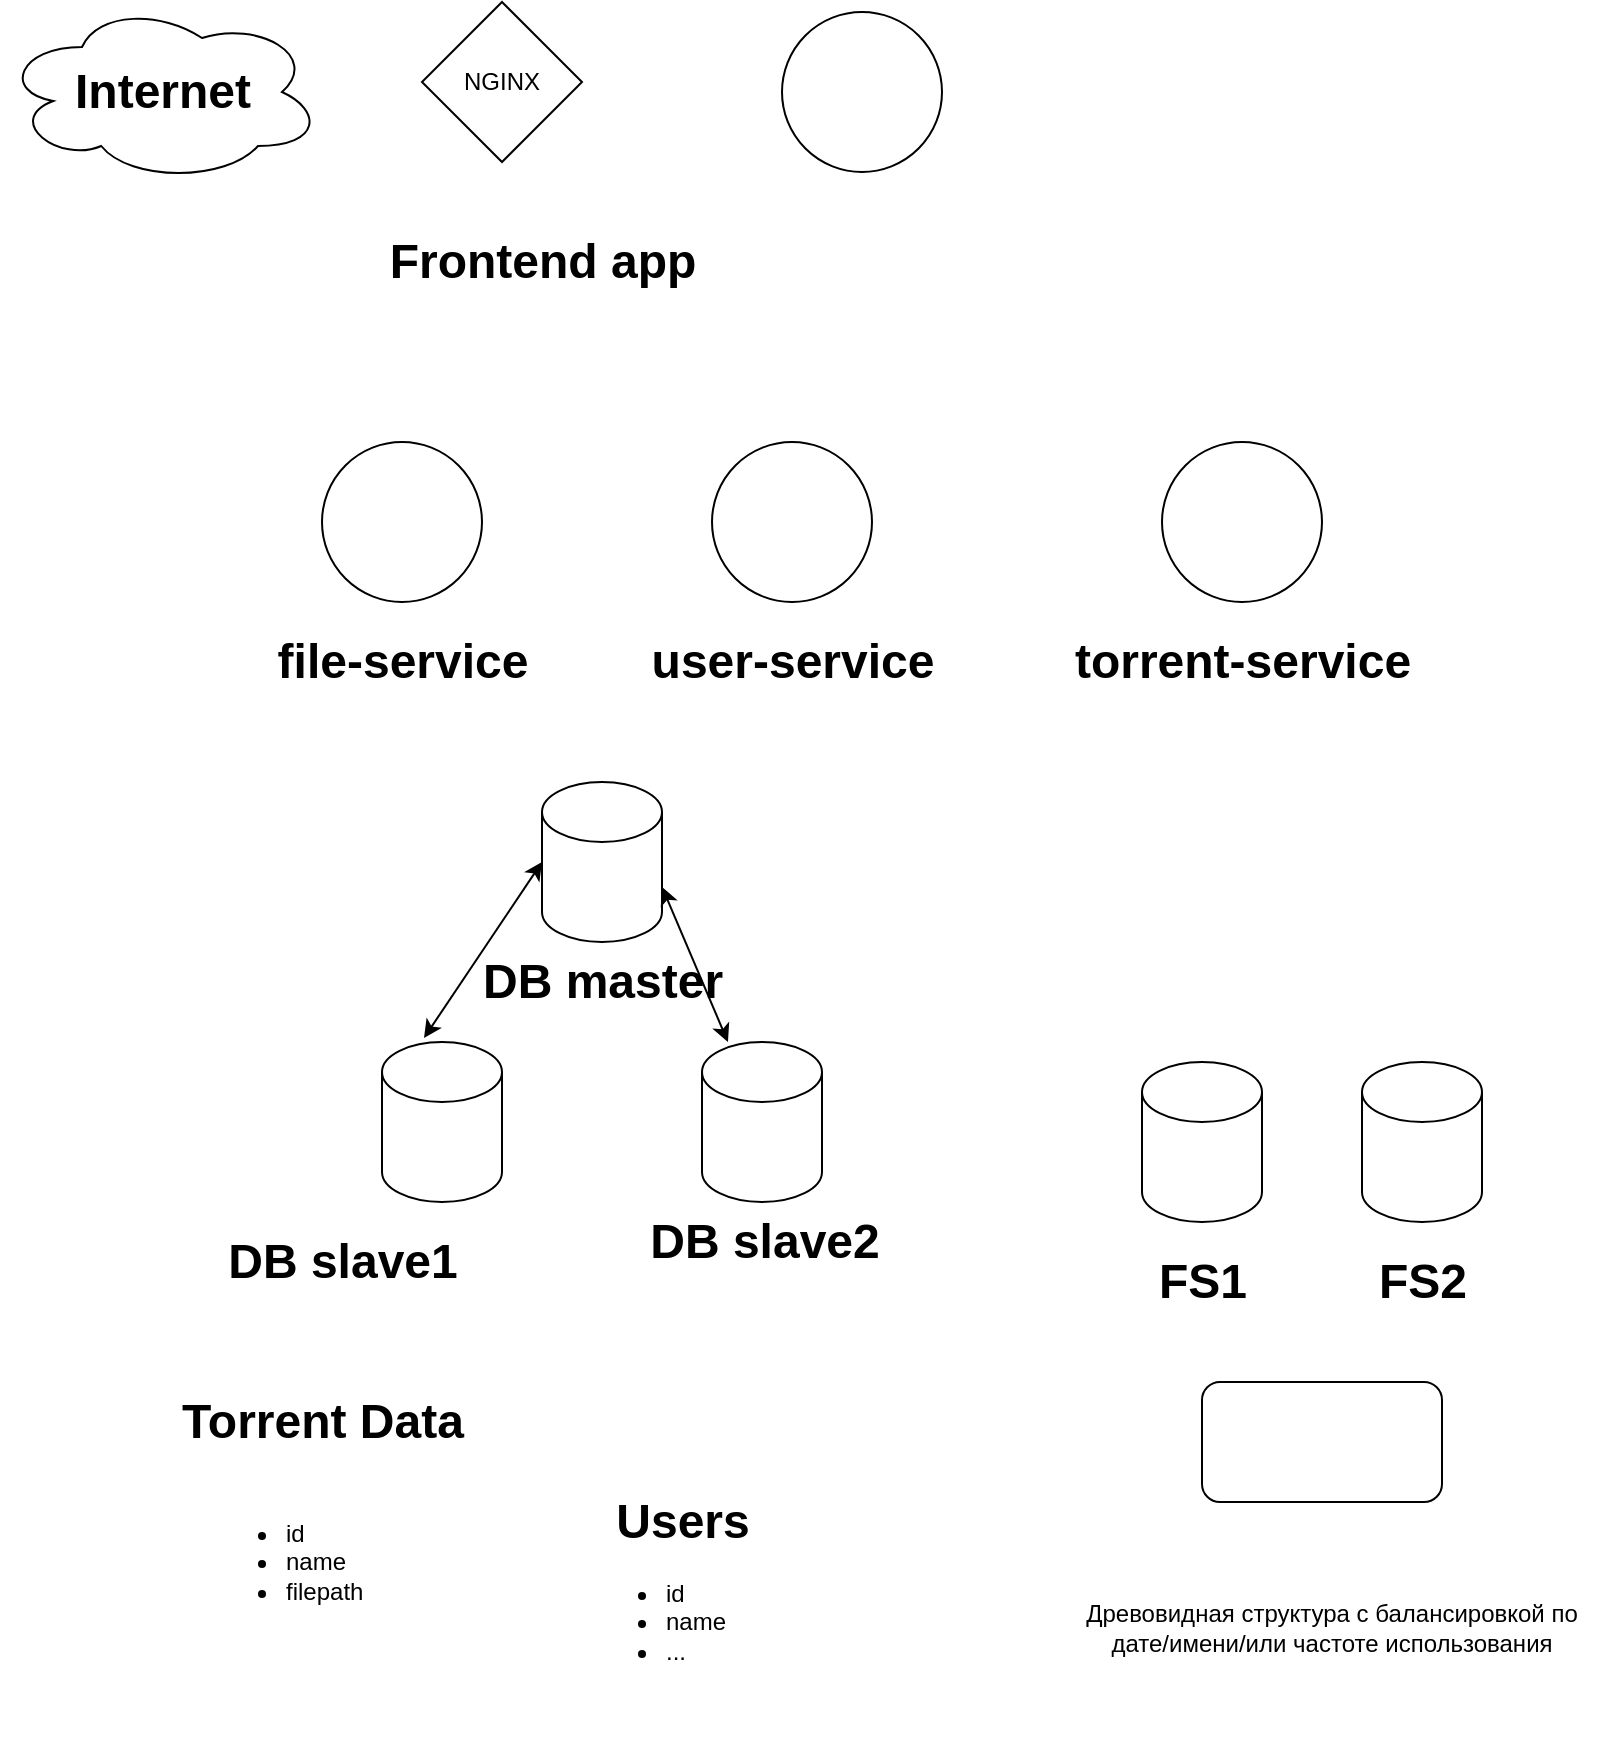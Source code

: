 <mxfile version="22.0.8" type="github">
  <diagram name="Page-1" id="WVwOdAb5zhcnuu6RC09V">
    <mxGraphModel dx="1026" dy="572" grid="1" gridSize="10" guides="1" tooltips="1" connect="1" arrows="1" fold="1" page="1" pageScale="1" pageWidth="850" pageHeight="1100" math="0" shadow="0">
      <root>
        <mxCell id="0" />
        <mxCell id="1" parent="0" />
        <mxCell id="rte8B5SLybQbvSbR3UiM-1" value="" style="ellipse;shape=cloud;whiteSpace=wrap;html=1;" vertex="1" parent="1">
          <mxGeometry x="30" y="220" width="160" height="90" as="geometry" />
        </mxCell>
        <mxCell id="rte8B5SLybQbvSbR3UiM-2" value="Internet" style="text;strokeColor=none;fillColor=none;html=1;fontSize=24;fontStyle=1;verticalAlign=middle;align=center;" vertex="1" parent="1">
          <mxGeometry x="60" y="245" width="100" height="40" as="geometry" />
        </mxCell>
        <mxCell id="rte8B5SLybQbvSbR3UiM-3" value="NGINX" style="rhombus;whiteSpace=wrap;html=1;" vertex="1" parent="1">
          <mxGeometry x="240" y="220" width="80" height="80" as="geometry" />
        </mxCell>
        <mxCell id="rte8B5SLybQbvSbR3UiM-4" value="" style="shape=cylinder3;whiteSpace=wrap;html=1;boundedLbl=1;backgroundOutline=1;size=15;" vertex="1" parent="1">
          <mxGeometry x="220" y="740" width="60" height="80" as="geometry" />
        </mxCell>
        <mxCell id="rte8B5SLybQbvSbR3UiM-5" value="DB slave1" style="text;strokeColor=none;fillColor=none;html=1;fontSize=24;fontStyle=1;verticalAlign=middle;align=center;" vertex="1" parent="1">
          <mxGeometry x="150" y="830" width="100" height="40" as="geometry" />
        </mxCell>
        <mxCell id="rte8B5SLybQbvSbR3UiM-6" value="" style="shape=cylinder3;whiteSpace=wrap;html=1;boundedLbl=1;backgroundOutline=1;size=15;" vertex="1" parent="1">
          <mxGeometry x="710" y="750" width="60" height="80" as="geometry" />
        </mxCell>
        <mxCell id="rte8B5SLybQbvSbR3UiM-7" value="FS2" style="text;strokeColor=none;fillColor=none;html=1;fontSize=24;fontStyle=1;verticalAlign=middle;align=center;" vertex="1" parent="1">
          <mxGeometry x="690" y="840" width="100" height="40" as="geometry" />
        </mxCell>
        <mxCell id="rte8B5SLybQbvSbR3UiM-10" value="Users" style="text;strokeColor=none;fillColor=none;html=1;fontSize=24;fontStyle=1;verticalAlign=middle;align=center;" vertex="1" parent="1">
          <mxGeometry x="320" y="960" width="100" height="40" as="geometry" />
        </mxCell>
        <mxCell id="rte8B5SLybQbvSbR3UiM-11" value="&lt;ul&gt;&lt;li&gt;id&lt;/li&gt;&lt;li&gt;name&lt;/li&gt;&lt;li&gt;...&lt;/li&gt;&lt;/ul&gt;" style="text;strokeColor=none;fillColor=none;html=1;whiteSpace=wrap;verticalAlign=middle;overflow=hidden;" vertex="1" parent="1">
          <mxGeometry x="320" y="990" width="100" height="80" as="geometry" />
        </mxCell>
        <mxCell id="rte8B5SLybQbvSbR3UiM-12" value="" style="ellipse;whiteSpace=wrap;html=1;aspect=fixed;" vertex="1" parent="1">
          <mxGeometry x="420" y="225" width="80" height="80" as="geometry" />
        </mxCell>
        <mxCell id="rte8B5SLybQbvSbR3UiM-14" value="Frontend app" style="text;strokeColor=none;fillColor=none;html=1;fontSize=24;fontStyle=1;verticalAlign=middle;align=center;" vertex="1" parent="1">
          <mxGeometry x="250" y="330" width="100" height="40" as="geometry" />
        </mxCell>
        <mxCell id="rte8B5SLybQbvSbR3UiM-15" value="&lt;ul&gt;&lt;li&gt;id&lt;/li&gt;&lt;li&gt;name&lt;/li&gt;&lt;li&gt;filepath&lt;/li&gt;&lt;/ul&gt;" style="text;strokeColor=none;fillColor=none;html=1;whiteSpace=wrap;verticalAlign=middle;overflow=hidden;" vertex="1" parent="1">
          <mxGeometry x="130" y="960" width="110" height="80" as="geometry" />
        </mxCell>
        <mxCell id="rte8B5SLybQbvSbR3UiM-16" value="Torrent Data" style="text;strokeColor=none;fillColor=none;html=1;fontSize=24;fontStyle=1;verticalAlign=middle;align=center;" vertex="1" parent="1">
          <mxGeometry x="110" y="910" width="160" height="40" as="geometry" />
        </mxCell>
        <mxCell id="rte8B5SLybQbvSbR3UiM-18" value="" style="shape=cylinder3;whiteSpace=wrap;html=1;boundedLbl=1;backgroundOutline=1;size=15;" vertex="1" parent="1">
          <mxGeometry x="600" y="750" width="60" height="80" as="geometry" />
        </mxCell>
        <mxCell id="rte8B5SLybQbvSbR3UiM-19" value="FS1" style="text;strokeColor=none;fillColor=none;html=1;fontSize=24;fontStyle=1;verticalAlign=middle;align=center;" vertex="1" parent="1">
          <mxGeometry x="580" y="840" width="100" height="40" as="geometry" />
        </mxCell>
        <mxCell id="rte8B5SLybQbvSbR3UiM-20" value="" style="shape=cylinder3;whiteSpace=wrap;html=1;boundedLbl=1;backgroundOutline=1;size=15;" vertex="1" parent="1">
          <mxGeometry x="380" y="740" width="60" height="80" as="geometry" />
        </mxCell>
        <mxCell id="rte8B5SLybQbvSbR3UiM-21" value="" style="shape=cylinder3;whiteSpace=wrap;html=1;boundedLbl=1;backgroundOutline=1;size=15;" vertex="1" parent="1">
          <mxGeometry x="300" y="610" width="60" height="80" as="geometry" />
        </mxCell>
        <mxCell id="rte8B5SLybQbvSbR3UiM-22" value="DB master" style="text;strokeColor=none;fillColor=none;html=1;fontSize=24;fontStyle=1;verticalAlign=middle;align=center;" vertex="1" parent="1">
          <mxGeometry x="280" y="690" width="100" height="40" as="geometry" />
        </mxCell>
        <mxCell id="rte8B5SLybQbvSbR3UiM-23" value="DB slave2" style="text;strokeColor=none;fillColor=none;html=1;fontSize=24;fontStyle=1;verticalAlign=middle;align=center;" vertex="1" parent="1">
          <mxGeometry x="361" y="820" width="100" height="40" as="geometry" />
        </mxCell>
        <mxCell id="rte8B5SLybQbvSbR3UiM-26" value="" style="endArrow=classic;startArrow=classic;html=1;rounded=0;entryX=1;entryY=0;entryDx=0;entryDy=52.5;entryPerimeter=0;" edge="1" parent="1" source="rte8B5SLybQbvSbR3UiM-20" target="rte8B5SLybQbvSbR3UiM-21">
          <mxGeometry width="50" height="50" relative="1" as="geometry">
            <mxPoint x="460" y="840" as="sourcePoint" />
            <mxPoint x="510" y="790" as="targetPoint" />
          </mxGeometry>
        </mxCell>
        <mxCell id="rte8B5SLybQbvSbR3UiM-27" value="" style="endArrow=classic;startArrow=classic;html=1;rounded=0;entryX=0;entryY=0.5;entryDx=0;entryDy=0;entryPerimeter=0;exitX=0.35;exitY=-0.025;exitDx=0;exitDy=0;exitPerimeter=0;" edge="1" parent="1" source="rte8B5SLybQbvSbR3UiM-4" target="rte8B5SLybQbvSbR3UiM-21">
          <mxGeometry width="50" height="50" relative="1" as="geometry">
            <mxPoint x="460" y="840" as="sourcePoint" />
            <mxPoint x="510" y="790" as="targetPoint" />
          </mxGeometry>
        </mxCell>
        <mxCell id="rte8B5SLybQbvSbR3UiM-28" value="" style="ellipse;whiteSpace=wrap;html=1;aspect=fixed;" vertex="1" parent="1">
          <mxGeometry x="190" y="440" width="80" height="80" as="geometry" />
        </mxCell>
        <mxCell id="rte8B5SLybQbvSbR3UiM-29" value="" style="ellipse;whiteSpace=wrap;html=1;aspect=fixed;" vertex="1" parent="1">
          <mxGeometry x="385" y="440" width="80" height="80" as="geometry" />
        </mxCell>
        <mxCell id="rte8B5SLybQbvSbR3UiM-30" value="" style="ellipse;whiteSpace=wrap;html=1;aspect=fixed;" vertex="1" parent="1">
          <mxGeometry x="610" y="440" width="80" height="80" as="geometry" />
        </mxCell>
        <mxCell id="rte8B5SLybQbvSbR3UiM-35" value="" style="rounded=1;whiteSpace=wrap;html=1;" vertex="1" parent="1">
          <mxGeometry x="630" y="910" width="120" height="60" as="geometry" />
        </mxCell>
        <mxCell id="rte8B5SLybQbvSbR3UiM-37" value="Древовидная структура с балансировкой по дате/имени/или частоте использования" style="text;html=1;strokeColor=none;fillColor=none;align=center;verticalAlign=middle;whiteSpace=wrap;rounded=0;" vertex="1" parent="1">
          <mxGeometry x="560" y="985" width="270" height="95" as="geometry" />
        </mxCell>
        <mxCell id="rte8B5SLybQbvSbR3UiM-38" style="edgeStyle=orthogonalEdgeStyle;rounded=0;orthogonalLoop=1;jettySize=auto;html=1;exitX=0.5;exitY=1;exitDx=0;exitDy=0;" edge="1" parent="1" source="rte8B5SLybQbvSbR3UiM-37" target="rte8B5SLybQbvSbR3UiM-37">
          <mxGeometry relative="1" as="geometry" />
        </mxCell>
        <mxCell id="rte8B5SLybQbvSbR3UiM-39" value="file-service" style="text;strokeColor=none;fillColor=none;html=1;fontSize=24;fontStyle=1;verticalAlign=middle;align=center;" vertex="1" parent="1">
          <mxGeometry x="180" y="530" width="100" height="40" as="geometry" />
        </mxCell>
        <mxCell id="rte8B5SLybQbvSbR3UiM-40" value="user-service" style="text;strokeColor=none;fillColor=none;html=1;fontSize=24;fontStyle=1;verticalAlign=middle;align=center;" vertex="1" parent="1">
          <mxGeometry x="375" y="530" width="100" height="40" as="geometry" />
        </mxCell>
        <mxCell id="rte8B5SLybQbvSbR3UiM-41" value="torrent-service" style="text;strokeColor=none;fillColor=none;html=1;fontSize=24;fontStyle=1;verticalAlign=middle;align=center;" vertex="1" parent="1">
          <mxGeometry x="600" y="530" width="100" height="40" as="geometry" />
        </mxCell>
      </root>
    </mxGraphModel>
  </diagram>
</mxfile>
